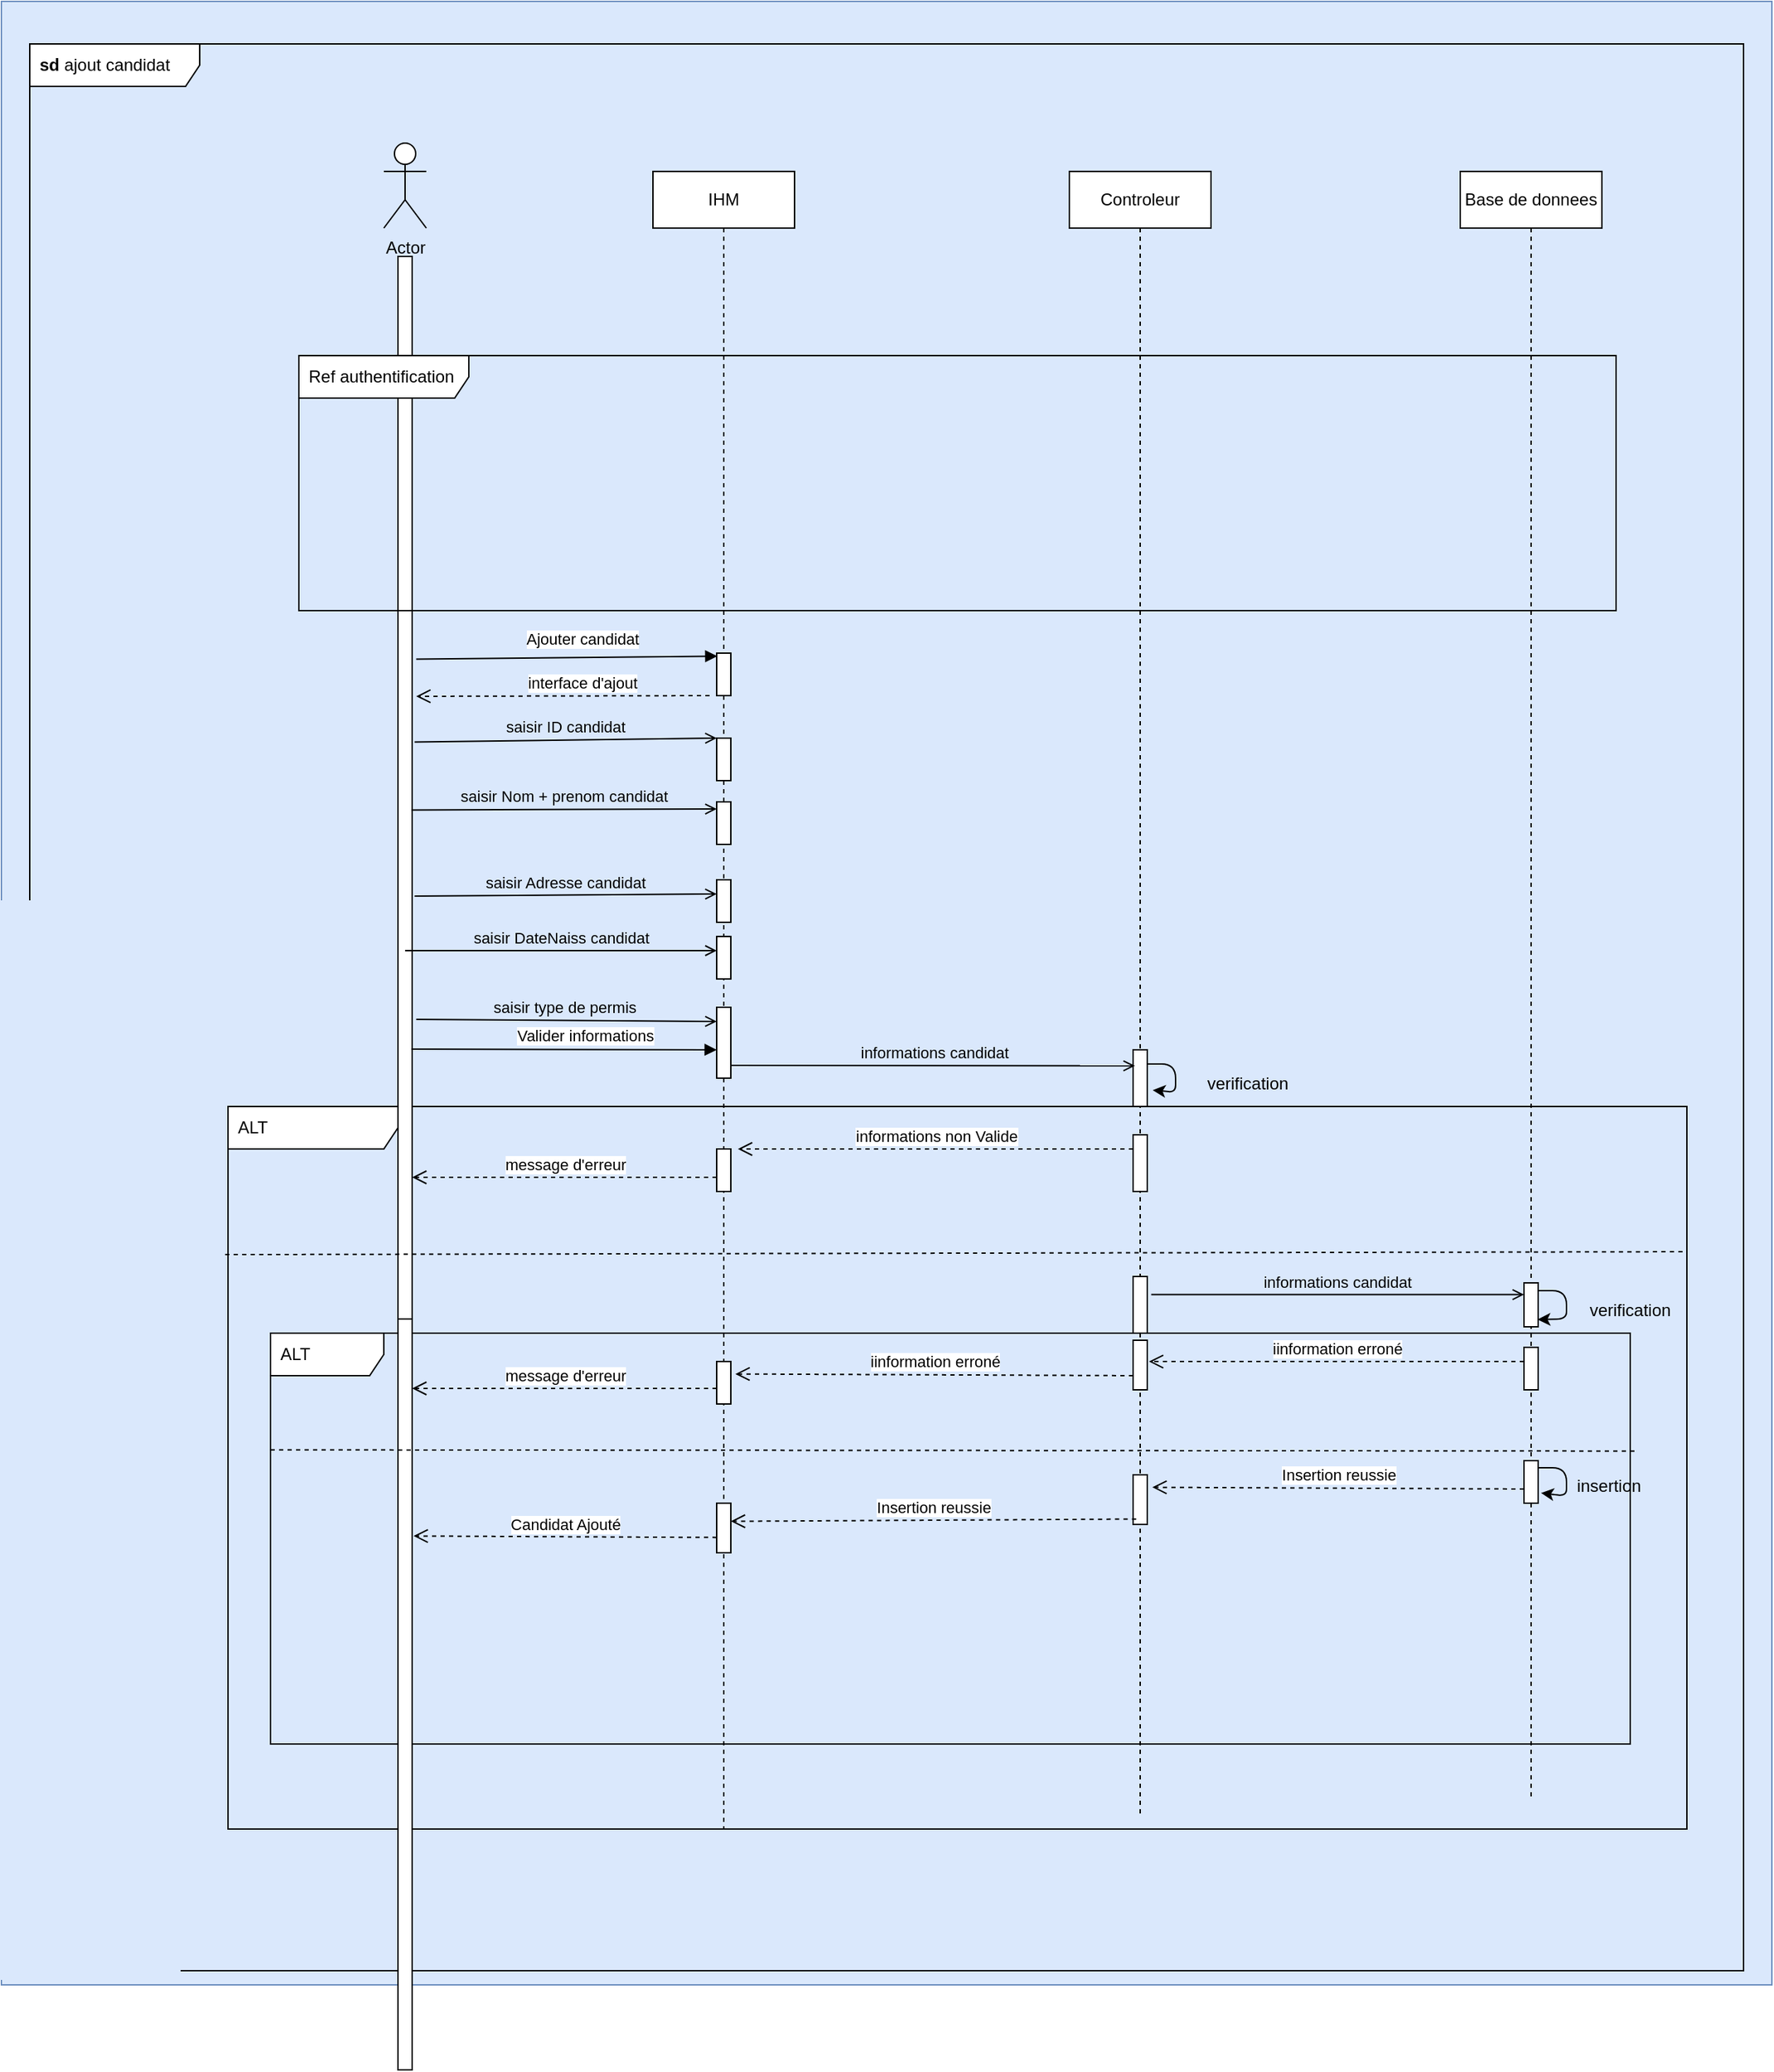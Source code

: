 <mxfile>
    <diagram id="JcDQmpoDHLMt8iEKbiCN" name="Page-1">
        <mxGraphModel dx="2497" dy="960" grid="1" gridSize="10" guides="1" tooltips="1" connect="1" arrows="1" fold="1" page="1" pageScale="1" pageWidth="827" pageHeight="1169" math="0" shadow="0">
            <root>
                <mxCell id="0"/>
                <mxCell id="1" parent="0"/>
                <mxCell id="67" value="" style="rounded=0;whiteSpace=wrap;html=1;fillColor=#dae8fc;strokeColor=#6c8ebf;" vertex="1" parent="1">
                    <mxGeometry x="-440" y="20" width="1250" height="1400" as="geometry"/>
                </mxCell>
                <mxCell id="48" value="ALT" style="shape=umlFrame;whiteSpace=wrap;html=1;width=80;height=30;boundedLbl=1;verticalAlign=middle;align=left;spacingLeft=5;" vertex="1" parent="1">
                    <mxGeometry x="-250" y="960" width="960" height="290" as="geometry"/>
                </mxCell>
                <mxCell id="2" value="&lt;b&gt;sd &lt;/b&gt;ajout candidat" style="shape=umlFrame;whiteSpace=wrap;html=1;width=120;height=30;boundedLbl=1;verticalAlign=middle;align=left;spacingLeft=5;" vertex="1" parent="1">
                    <mxGeometry x="-420" y="50" width="1210" height="1360" as="geometry"/>
                </mxCell>
                <mxCell id="32" value="ALT" style="shape=umlFrame;whiteSpace=wrap;html=1;width=120;height=30;boundedLbl=1;verticalAlign=middle;align=left;spacingLeft=5;" vertex="1" parent="1">
                    <mxGeometry x="-280" y="800" width="1030" height="510" as="geometry"/>
                </mxCell>
                <mxCell id="3" value="Actor" style="shape=umlActor;verticalLabelPosition=bottom;verticalAlign=top;html=1;outlineConnect=0;" vertex="1" parent="1">
                    <mxGeometry x="-170" y="120" width="30" height="60" as="geometry"/>
                </mxCell>
                <mxCell id="4" value="" style="html=1;points=[];perimeter=orthogonalPerimeter;" vertex="1" parent="1">
                    <mxGeometry x="-160" y="200" width="10" height="750" as="geometry"/>
                </mxCell>
                <mxCell id="5" value="IHM&lt;span style=&quot;color: rgba(0, 0, 0, 0); font-family: monospace; font-size: 0px; text-align: start;&quot;&gt;%3CmxGraphModel%3E%3Croot%3E%3CmxCell%20id%3D%220%22%2F%3E%3CmxCell%20id%3D%221%22%20parent%3D%220%22%2F%3E%3CmxCell%20id%3D%222%22%20value%3D%22Utilisateur%20existant%22%20style%3D%22html%3D1%3BverticalAlign%3Dbottom%3BendArrow%3Dopen%3Bdashed%3D1%3BendSize%3D8%3BexitX%3D0.06%3BexitY%3D0.673%3BexitDx%3D0%3BexitDy%3D0%3BexitPerimeter%3D0%3BentryX%3D1.106%3BentryY%3D0.371%3BentryDx%3D0%3BentryDy%3D0%3BentryPerimeter%3D0%3B%22%20edge%3D%221%22%20parent%3D%221%22%3E%3CmxGeometry%20x%3D%220.115%22%20y%3D%22-1%22%20relative%3D%221%22%20as%3D%22geometry%22%3E%3CmxPoint%20x%3D%22675%22%20y%3D%22710%22%20as%3D%22sourcePoint%22%2F%3E%3CmxPoint%20x%3D%22436.06%22%20y%3D%22711.13%22%20as%3D%22targetPoint%22%2F%3E%3CmxPoint%20as%3D%22offset%22%2F%3E%3C%2FmxGeometry%3E%3C%2FmxCell%3E%3C%2Froot%3E%3C%2FmxGraphModel%3E&lt;/span&gt;" style="shape=umlLifeline;perimeter=lifelinePerimeter;whiteSpace=wrap;html=1;container=1;collapsible=0;recursiveResize=0;outlineConnect=0;" vertex="1" parent="1">
                    <mxGeometry x="20" y="140" width="100" height="1170" as="geometry"/>
                </mxCell>
                <mxCell id="15" value="" style="html=1;points=[];perimeter=orthogonalPerimeter;" vertex="1" parent="5">
                    <mxGeometry x="45" y="400" width="10" height="30" as="geometry"/>
                </mxCell>
                <mxCell id="16" value="" style="html=1;points=[];perimeter=orthogonalPerimeter;" vertex="1" parent="5">
                    <mxGeometry x="45" y="445" width="10" height="30" as="geometry"/>
                </mxCell>
                <mxCell id="17" value="" style="html=1;points=[];perimeter=orthogonalPerimeter;" vertex="1" parent="5">
                    <mxGeometry x="45" y="500" width="10" height="30" as="geometry"/>
                </mxCell>
                <mxCell id="24" value="" style="html=1;points=[];perimeter=orthogonalPerimeter;" vertex="1" parent="5">
                    <mxGeometry x="45" y="540" width="10" height="30" as="geometry"/>
                </mxCell>
                <mxCell id="25" value="" style="html=1;points=[];perimeter=orthogonalPerimeter;" vertex="1" parent="5">
                    <mxGeometry x="45" y="590" width="10" height="50" as="geometry"/>
                </mxCell>
                <mxCell id="18" value="saisir ID candidat" style="html=1;verticalAlign=bottom;labelBackgroundColor=none;endArrow=open;endFill=0;exitX=1.171;exitY=0.457;exitDx=0;exitDy=0;exitPerimeter=0;" edge="1" parent="5" source="4">
                    <mxGeometry width="160" relative="1" as="geometry">
                        <mxPoint x="-115" y="400" as="sourcePoint"/>
                        <mxPoint x="45" y="400" as="targetPoint"/>
                    </mxGeometry>
                </mxCell>
                <mxCell id="19" value="saisir Nom + prenom candidat" style="html=1;verticalAlign=bottom;labelBackgroundColor=none;endArrow=open;endFill=0;exitX=0.943;exitY=0.521;exitDx=0;exitDy=0;exitPerimeter=0;" edge="1" parent="5" source="4">
                    <mxGeometry width="160" relative="1" as="geometry">
                        <mxPoint x="-115" y="450" as="sourcePoint"/>
                        <mxPoint x="45" y="450" as="targetPoint"/>
                    </mxGeometry>
                </mxCell>
                <mxCell id="20" value="saisir Adresse candidat" style="html=1;verticalAlign=bottom;labelBackgroundColor=none;endArrow=open;endFill=0;exitX=1.171;exitY=0.602;exitDx=0;exitDy=0;exitPerimeter=0;" edge="1" parent="5" source="4">
                    <mxGeometry width="160" relative="1" as="geometry">
                        <mxPoint x="-115" y="510" as="sourcePoint"/>
                        <mxPoint x="45" y="510" as="targetPoint"/>
                    </mxGeometry>
                </mxCell>
                <mxCell id="22" value="saisir type de permis&amp;nbsp;" style="html=1;verticalAlign=bottom;labelBackgroundColor=none;endArrow=open;endFill=0;exitX=1.286;exitY=0.718;exitDx=0;exitDy=0;exitPerimeter=0;" edge="1" parent="5" source="4">
                    <mxGeometry width="160" relative="1" as="geometry">
                        <mxPoint x="-115" y="600" as="sourcePoint"/>
                        <mxPoint x="45" y="600" as="targetPoint"/>
                    </mxGeometry>
                </mxCell>
                <mxCell id="36" value="" style="html=1;points=[];perimeter=orthogonalPerimeter;" vertex="1" parent="5">
                    <mxGeometry x="45" y="690" width="10" height="30" as="geometry"/>
                </mxCell>
                <mxCell id="6" value="Controleur" style="shape=umlLifeline;perimeter=lifelinePerimeter;whiteSpace=wrap;html=1;container=1;collapsible=0;recursiveResize=0;outlineConnect=0;" vertex="1" parent="1">
                    <mxGeometry x="314" y="140" width="100" height="1160" as="geometry"/>
                </mxCell>
                <mxCell id="29" value="" style="html=1;points=[];perimeter=orthogonalPerimeter;" vertex="1" parent="6">
                    <mxGeometry x="45" y="620" width="10" height="40" as="geometry"/>
                </mxCell>
                <mxCell id="30" style="edgeStyle=none;html=1;entryX=1.386;entryY=0.711;entryDx=0;entryDy=0;entryPerimeter=0;" edge="1" parent="6" source="29" target="29">
                    <mxGeometry relative="1" as="geometry"/>
                </mxCell>
                <mxCell id="34" value="" style="html=1;points=[];perimeter=orthogonalPerimeter;" vertex="1" parent="6">
                    <mxGeometry x="45" y="680" width="10" height="40" as="geometry"/>
                </mxCell>
                <mxCell id="35" value="informations non Valide" style="html=1;verticalAlign=bottom;endArrow=open;dashed=1;endSize=8;" edge="1" parent="6">
                    <mxGeometry relative="1" as="geometry">
                        <mxPoint x="45" y="690" as="sourcePoint"/>
                        <mxPoint x="-234" y="690" as="targetPoint"/>
                        <mxPoint as="offset"/>
                    </mxGeometry>
                </mxCell>
                <mxCell id="41" value="" style="html=1;points=[];perimeter=orthogonalPerimeter;" vertex="1" parent="6">
                    <mxGeometry x="45" y="780" width="10" height="40" as="geometry"/>
                </mxCell>
                <mxCell id="7" value="Base de donnees" style="shape=umlLifeline;perimeter=lifelinePerimeter;whiteSpace=wrap;html=1;container=1;collapsible=0;recursiveResize=0;outlineConnect=0;" vertex="1" parent="1">
                    <mxGeometry x="590" y="140" width="100" height="1150" as="geometry"/>
                </mxCell>
                <mxCell id="45" value="" style="html=1;points=[];perimeter=orthogonalPerimeter;" vertex="1" parent="7">
                    <mxGeometry x="45" y="784.5" width="10" height="31" as="geometry"/>
                </mxCell>
                <mxCell id="46" style="edgeStyle=none;html=1;entryX=0.96;entryY=0.835;entryDx=0;entryDy=0;entryPerimeter=0;" edge="1" parent="7" source="45" target="45">
                    <mxGeometry relative="1" as="geometry"/>
                </mxCell>
                <mxCell id="10" value="" style="html=1;points=[];perimeter=orthogonalPerimeter;" vertex="1" parent="1">
                    <mxGeometry x="65" y="480" width="10" height="30" as="geometry"/>
                </mxCell>
                <mxCell id="11" value="interface d'ajout" style="html=1;verticalAlign=bottom;endArrow=open;dashed=1;endSize=8;entryX=1.286;entryY=0.414;entryDx=0;entryDy=0;entryPerimeter=0;" edge="1" parent="1" target="4">
                    <mxGeometry x="-0.131" relative="1" as="geometry">
                        <mxPoint x="60" y="510" as="sourcePoint"/>
                        <mxPoint x="-20" y="510" as="targetPoint"/>
                        <mxPoint as="offset"/>
                    </mxGeometry>
                </mxCell>
                <mxCell id="13" value="" style="html=1;verticalAlign=bottom;labelBackgroundColor=none;endArrow=block;endFill=1;entryX=0.043;entryY=0.071;entryDx=0;entryDy=0;entryPerimeter=0;exitX=1.286;exitY=0.379;exitDx=0;exitDy=0;exitPerimeter=0;" edge="1" parent="1" source="4" target="10">
                    <mxGeometry width="160" relative="1" as="geometry">
                        <mxPoint x="-150" y="480" as="sourcePoint"/>
                        <mxPoint x="10" y="480" as="targetPoint"/>
                    </mxGeometry>
                </mxCell>
                <mxCell id="14" value="Ajouter candidat" style="edgeLabel;html=1;align=center;verticalAlign=middle;resizable=0;points=[];" vertex="1" connectable="0" parent="13">
                    <mxGeometry x="0.354" y="1" relative="1" as="geometry">
                        <mxPoint x="-27" y="-12" as="offset"/>
                    </mxGeometry>
                </mxCell>
                <mxCell id="21" value="saisir DateNaiss candidat" style="html=1;verticalAlign=bottom;labelBackgroundColor=none;endArrow=open;endFill=0;" edge="1" parent="1">
                    <mxGeometry width="160" relative="1" as="geometry">
                        <mxPoint x="-155" y="690" as="sourcePoint"/>
                        <mxPoint x="65" y="690" as="targetPoint"/>
                        <mxPoint as="offset"/>
                    </mxGeometry>
                </mxCell>
                <mxCell id="26" value="&amp;nbsp;informations candidat" style="html=1;verticalAlign=bottom;labelBackgroundColor=none;endArrow=open;endFill=0;exitX=1.4;exitY=0.748;exitDx=0;exitDy=0;exitPerimeter=0;entryX=0.129;entryY=0.282;entryDx=0;entryDy=0;entryPerimeter=0;" edge="1" parent="1" target="29">
                    <mxGeometry width="160" relative="1" as="geometry">
                        <mxPoint x="75" y="771" as="sourcePoint"/>
                        <mxPoint x="281" y="770" as="targetPoint"/>
                    </mxGeometry>
                </mxCell>
                <mxCell id="31" value="verification" style="text;align=center;fontStyle=0;verticalAlign=middle;spacingLeft=3;spacingRight=3;strokeColor=none;rotatable=0;points=[[0,0.5],[1,0.5]];portConstraint=eastwest;" vertex="1" parent="1">
                    <mxGeometry x="400" y="770" width="80" height="26" as="geometry"/>
                </mxCell>
                <mxCell id="33" value="" style="html=1;points=[];perimeter=orthogonalPerimeter;" vertex="1" parent="1">
                    <mxGeometry x="-160" y="950" width="10" height="530" as="geometry"/>
                </mxCell>
                <mxCell id="37" value="message d'erreur" style="html=1;verticalAlign=bottom;endArrow=open;dashed=1;endSize=8;" edge="1" parent="1">
                    <mxGeometry relative="1" as="geometry">
                        <mxPoint x="65" y="850" as="sourcePoint"/>
                        <mxPoint x="-150" y="850" as="targetPoint"/>
                    </mxGeometry>
                </mxCell>
                <mxCell id="40" value="" style="endArrow=none;dashed=1;html=1;exitX=-0.002;exitY=0.205;exitDx=0;exitDy=0;exitPerimeter=0;entryX=1;entryY=0.201;entryDx=0;entryDy=0;entryPerimeter=0;" edge="1" parent="1" source="32" target="32">
                    <mxGeometry width="50" height="50" relative="1" as="geometry">
                        <mxPoint x="-260" y="904" as="sourcePoint"/>
                        <mxPoint x="720" y="904" as="targetPoint"/>
                    </mxGeometry>
                </mxCell>
                <mxCell id="42" value="" style="html=1;verticalAlign=bottom;labelBackgroundColor=none;endArrow=block;endFill=1;exitX=0.94;exitY=0.746;exitDx=0;exitDy=0;exitPerimeter=0;" edge="1" parent="1" source="4">
                    <mxGeometry width="160" relative="1" as="geometry">
                        <mxPoint x="-95" y="760" as="sourcePoint"/>
                        <mxPoint x="65" y="760" as="targetPoint"/>
                    </mxGeometry>
                </mxCell>
                <mxCell id="43" value="Valider informations" style="edgeLabel;html=1;align=center;verticalAlign=middle;resizable=0;points=[];" vertex="1" connectable="0" parent="42">
                    <mxGeometry x="0.172" y="2" relative="1" as="geometry">
                        <mxPoint x="-4" y="-8" as="offset"/>
                    </mxGeometry>
                </mxCell>
                <mxCell id="44" value="informations candidat" style="html=1;verticalAlign=bottom;labelBackgroundColor=none;endArrow=open;endFill=0;exitX=1.28;exitY=0.32;exitDx=0;exitDy=0;exitPerimeter=0;" edge="1" parent="1" source="41" target="45">
                    <mxGeometry width="160" relative="1" as="geometry">
                        <mxPoint x="430" y="949" as="sourcePoint"/>
                        <mxPoint x="590" y="949" as="targetPoint"/>
                    </mxGeometry>
                </mxCell>
                <mxCell id="47" value="verification" style="text;align=center;fontStyle=0;verticalAlign=middle;spacingLeft=3;spacingRight=3;strokeColor=none;rotatable=0;points=[[0,0.5],[1,0.5]];portConstraint=eastwest;" vertex="1" parent="1">
                    <mxGeometry x="670" y="930" width="80" height="26" as="geometry"/>
                </mxCell>
                <mxCell id="51" value="" style="html=1;points=[];perimeter=orthogonalPerimeter;" vertex="1" parent="1">
                    <mxGeometry x="635" y="970" width="10" height="30" as="geometry"/>
                </mxCell>
                <mxCell id="52" value="Insertion reussie" style="html=1;verticalAlign=bottom;endArrow=open;dashed=1;endSize=8;entryX=1.36;entryY=0.251;entryDx=0;entryDy=0;entryPerimeter=0;" edge="1" parent="1" target="63">
                    <mxGeometry relative="1" as="geometry">
                        <mxPoint x="635" y="1070" as="sourcePoint"/>
                        <mxPoint x="555" y="1070" as="targetPoint"/>
                        <mxPoint as="offset"/>
                    </mxGeometry>
                </mxCell>
                <mxCell id="53" value="iinformation&amp;nbsp;erroné" style="html=1;verticalAlign=bottom;endArrow=open;dashed=1;endSize=8;entryX=1.12;entryY=0.429;entryDx=0;entryDy=0;entryPerimeter=0;" edge="1" parent="1" target="54">
                    <mxGeometry relative="1" as="geometry">
                        <mxPoint x="635" y="980" as="sourcePoint"/>
                        <mxPoint x="530" y="980" as="targetPoint"/>
                    </mxGeometry>
                </mxCell>
                <mxCell id="54" value="" style="html=1;points=[];perimeter=orthogonalPerimeter;" vertex="1" parent="1">
                    <mxGeometry x="359" y="965" width="10" height="35" as="geometry"/>
                </mxCell>
                <mxCell id="55" value="iinformation&amp;nbsp;erroné" style="html=1;verticalAlign=bottom;endArrow=open;dashed=1;endSize=8;entryX=1.32;entryY=0.294;entryDx=0;entryDy=0;entryPerimeter=0;" edge="1" parent="1" target="56">
                    <mxGeometry relative="1" as="geometry">
                        <mxPoint x="359" y="990" as="sourcePoint"/>
                        <mxPoint x="76" y="993" as="targetPoint"/>
                    </mxGeometry>
                </mxCell>
                <mxCell id="56" value="" style="html=1;points=[];perimeter=orthogonalPerimeter;" vertex="1" parent="1">
                    <mxGeometry x="65" y="980" width="10" height="29.98" as="geometry"/>
                </mxCell>
                <mxCell id="57" value="message d'erreur" style="html=1;verticalAlign=bottom;endArrow=open;dashed=1;endSize=8;" edge="1" parent="1">
                    <mxGeometry relative="1" as="geometry">
                        <mxPoint x="65" y="999" as="sourcePoint"/>
                        <mxPoint x="-150" y="999" as="targetPoint"/>
                    </mxGeometry>
                </mxCell>
                <mxCell id="59" value="" style="endArrow=none;dashed=1;html=1;exitX=0;exitY=0.284;exitDx=0;exitDy=0;exitPerimeter=0;entryX=1.004;entryY=0.287;entryDx=0;entryDy=0;entryPerimeter=0;" edge="1" parent="1" source="48" target="48">
                    <mxGeometry width="50" height="50" relative="1" as="geometry">
                        <mxPoint x="510" y="1075" as="sourcePoint"/>
                        <mxPoint x="630" y="1040" as="targetPoint"/>
                    </mxGeometry>
                </mxCell>
                <mxCell id="60" value="" style="html=1;points=[];perimeter=orthogonalPerimeter;" vertex="1" parent="1">
                    <mxGeometry x="635" y="1050" width="10" height="30" as="geometry"/>
                </mxCell>
                <mxCell id="61" value="insertion" style="text;align=center;fontStyle=0;verticalAlign=middle;spacingLeft=3;spacingRight=3;strokeColor=none;rotatable=0;points=[[0,0.5],[1,0.5]];portConstraint=eastwest;" vertex="1" parent="1">
                    <mxGeometry x="670" y="1054" width="50" height="26" as="geometry"/>
                </mxCell>
                <mxCell id="62" style="edgeStyle=none;html=1;entryX=1.2;entryY=0.76;entryDx=0;entryDy=0;entryPerimeter=0;" edge="1" parent="1" source="60" target="60">
                    <mxGeometry relative="1" as="geometry"/>
                </mxCell>
                <mxCell id="63" value="" style="html=1;points=[];perimeter=orthogonalPerimeter;" vertex="1" parent="1">
                    <mxGeometry x="359" y="1060" width="10" height="35" as="geometry"/>
                </mxCell>
                <mxCell id="64" value="" style="html=1;points=[];perimeter=orthogonalPerimeter;" vertex="1" parent="1">
                    <mxGeometry x="65" y="1080" width="10" height="35" as="geometry"/>
                </mxCell>
                <mxCell id="65" value="Insertion reussie" style="html=1;verticalAlign=bottom;endArrow=open;dashed=1;endSize=8;entryX=1;entryY=0.366;entryDx=0;entryDy=0;entryPerimeter=0;" edge="1" parent="1" target="64">
                    <mxGeometry relative="1" as="geometry">
                        <mxPoint x="361.2" y="1091.21" as="sourcePoint"/>
                        <mxPoint x="98.8" y="1089.995" as="targetPoint"/>
                        <mxPoint as="offset"/>
                    </mxGeometry>
                </mxCell>
                <mxCell id="66" value="Candidat Ajouté" style="html=1;verticalAlign=bottom;endArrow=open;dashed=1;endSize=8;entryX=1.1;entryY=0.289;entryDx=0;entryDy=0;entryPerimeter=0;" edge="1" parent="1" target="33">
                    <mxGeometry relative="1" as="geometry">
                        <mxPoint x="65.0" y="1104.2" as="sourcePoint"/>
                        <mxPoint x="-130" y="1106" as="targetPoint"/>
                        <mxPoint as="offset"/>
                    </mxGeometry>
                </mxCell>
                <mxCell id="8" value="Ref authentification" style="shape=umlFrame;whiteSpace=wrap;html=1;width=120;height=30;boundedLbl=1;verticalAlign=middle;align=left;spacingLeft=5;" vertex="1" parent="1">
                    <mxGeometry x="-230" y="270" width="930" height="180" as="geometry"/>
                </mxCell>
            </root>
        </mxGraphModel>
    </diagram>
</mxfile>